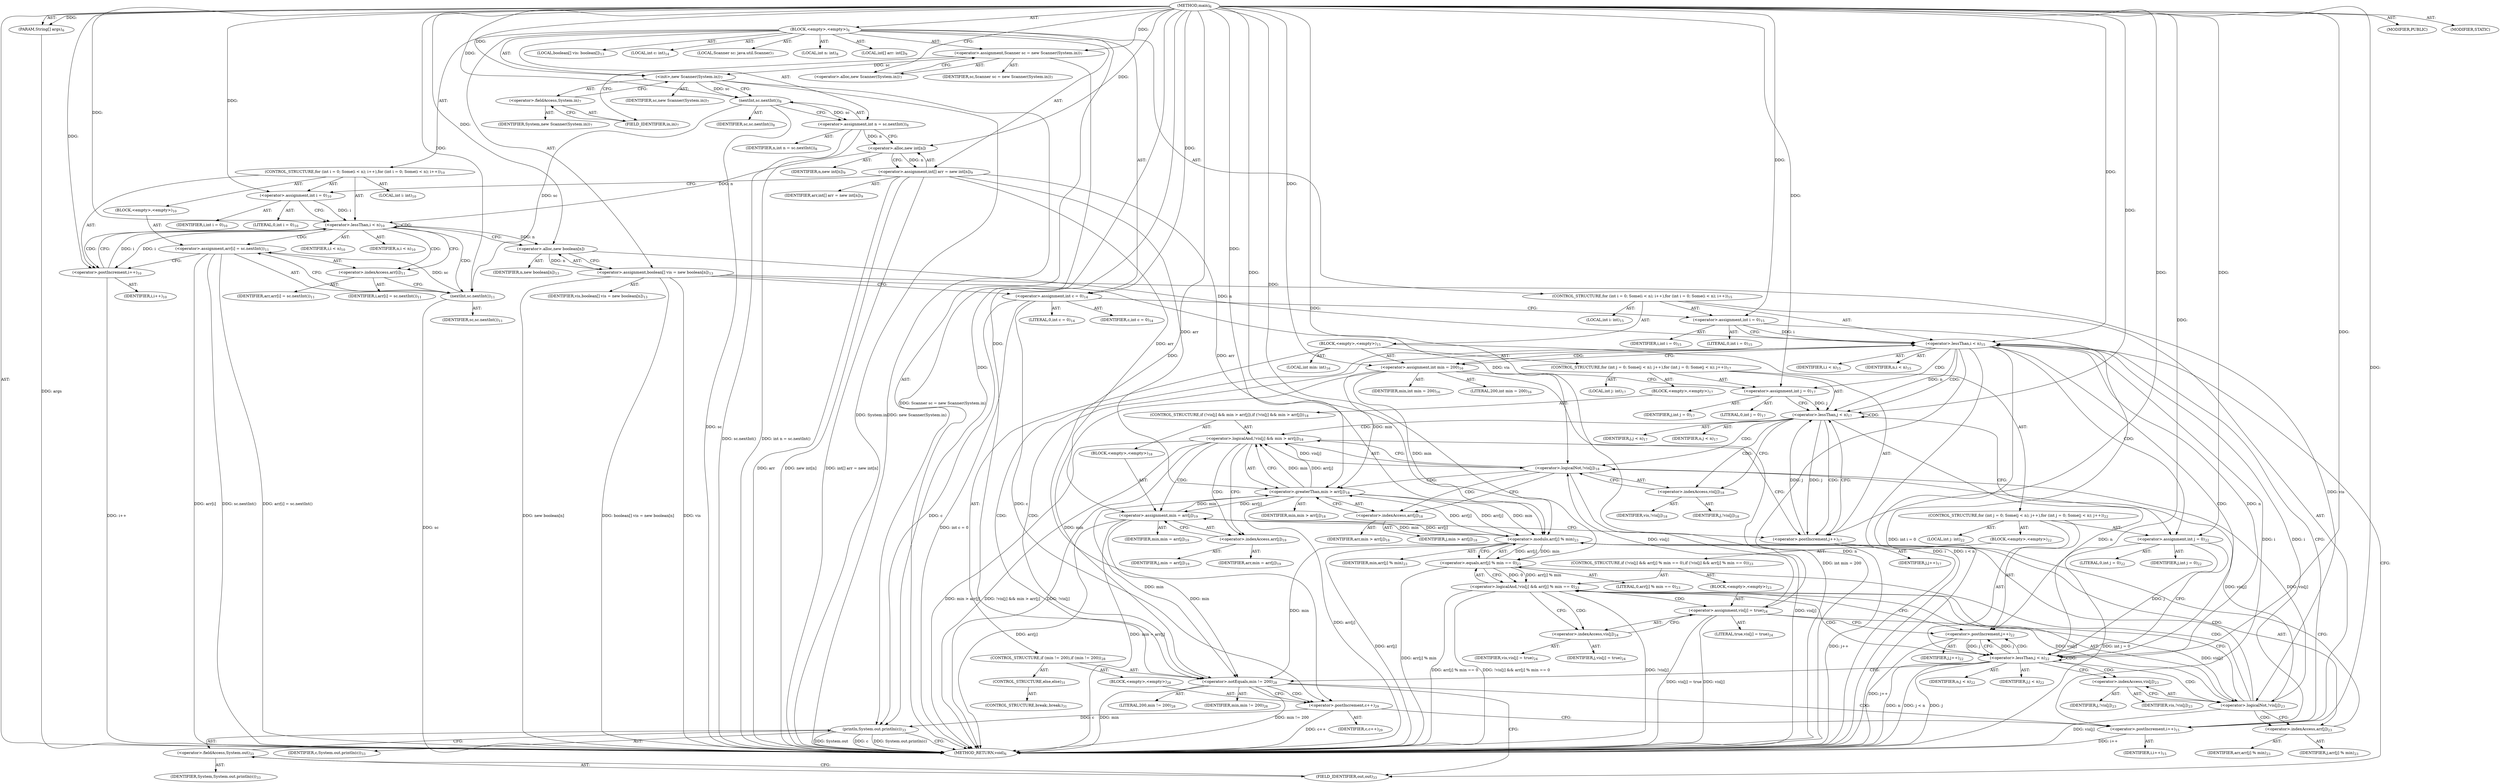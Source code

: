 digraph "main" {  
"19" [label = <(METHOD,main)<SUB>6</SUB>> ]
"20" [label = <(PARAM,String[] args)<SUB>6</SUB>> ]
"21" [label = <(BLOCK,&lt;empty&gt;,&lt;empty&gt;)<SUB>6</SUB>> ]
"4" [label = <(LOCAL,Scanner sc: java.util.Scanner)<SUB>7</SUB>> ]
"22" [label = <(&lt;operator&gt;.assignment,Scanner sc = new Scanner(System.in))<SUB>7</SUB>> ]
"23" [label = <(IDENTIFIER,sc,Scanner sc = new Scanner(System.in))<SUB>7</SUB>> ]
"24" [label = <(&lt;operator&gt;.alloc,new Scanner(System.in))<SUB>7</SUB>> ]
"25" [label = <(&lt;init&gt;,new Scanner(System.in))<SUB>7</SUB>> ]
"3" [label = <(IDENTIFIER,sc,new Scanner(System.in))<SUB>7</SUB>> ]
"26" [label = <(&lt;operator&gt;.fieldAccess,System.in)<SUB>7</SUB>> ]
"27" [label = <(IDENTIFIER,System,new Scanner(System.in))<SUB>7</SUB>> ]
"28" [label = <(FIELD_IDENTIFIER,in,in)<SUB>7</SUB>> ]
"29" [label = <(LOCAL,int n: int)<SUB>8</SUB>> ]
"30" [label = <(&lt;operator&gt;.assignment,int n = sc.nextInt())<SUB>8</SUB>> ]
"31" [label = <(IDENTIFIER,n,int n = sc.nextInt())<SUB>8</SUB>> ]
"32" [label = <(nextInt,sc.nextInt())<SUB>8</SUB>> ]
"33" [label = <(IDENTIFIER,sc,sc.nextInt())<SUB>8</SUB>> ]
"34" [label = <(LOCAL,int[] arr: int[])<SUB>9</SUB>> ]
"35" [label = <(&lt;operator&gt;.assignment,int[] arr = new int[n])<SUB>9</SUB>> ]
"36" [label = <(IDENTIFIER,arr,int[] arr = new int[n])<SUB>9</SUB>> ]
"37" [label = <(&lt;operator&gt;.alloc,new int[n])> ]
"38" [label = <(IDENTIFIER,n,new int[n])<SUB>9</SUB>> ]
"39" [label = <(CONTROL_STRUCTURE,for (int i = 0; Some(i &lt; n); i++),for (int i = 0; Some(i &lt; n); i++))<SUB>10</SUB>> ]
"40" [label = <(LOCAL,int i: int)<SUB>10</SUB>> ]
"41" [label = <(&lt;operator&gt;.assignment,int i = 0)<SUB>10</SUB>> ]
"42" [label = <(IDENTIFIER,i,int i = 0)<SUB>10</SUB>> ]
"43" [label = <(LITERAL,0,int i = 0)<SUB>10</SUB>> ]
"44" [label = <(&lt;operator&gt;.lessThan,i &lt; n)<SUB>10</SUB>> ]
"45" [label = <(IDENTIFIER,i,i &lt; n)<SUB>10</SUB>> ]
"46" [label = <(IDENTIFIER,n,i &lt; n)<SUB>10</SUB>> ]
"47" [label = <(&lt;operator&gt;.postIncrement,i++)<SUB>10</SUB>> ]
"48" [label = <(IDENTIFIER,i,i++)<SUB>10</SUB>> ]
"49" [label = <(BLOCK,&lt;empty&gt;,&lt;empty&gt;)<SUB>10</SUB>> ]
"50" [label = <(&lt;operator&gt;.assignment,arr[i] = sc.nextInt())<SUB>11</SUB>> ]
"51" [label = <(&lt;operator&gt;.indexAccess,arr[i])<SUB>11</SUB>> ]
"52" [label = <(IDENTIFIER,arr,arr[i] = sc.nextInt())<SUB>11</SUB>> ]
"53" [label = <(IDENTIFIER,i,arr[i] = sc.nextInt())<SUB>11</SUB>> ]
"54" [label = <(nextInt,sc.nextInt())<SUB>11</SUB>> ]
"55" [label = <(IDENTIFIER,sc,sc.nextInt())<SUB>11</SUB>> ]
"56" [label = <(LOCAL,boolean[] vis: boolean[])<SUB>13</SUB>> ]
"57" [label = <(&lt;operator&gt;.assignment,boolean[] vis = new boolean[n])<SUB>13</SUB>> ]
"58" [label = <(IDENTIFIER,vis,boolean[] vis = new boolean[n])<SUB>13</SUB>> ]
"59" [label = <(&lt;operator&gt;.alloc,new boolean[n])> ]
"60" [label = <(IDENTIFIER,n,new boolean[n])<SUB>13</SUB>> ]
"61" [label = <(LOCAL,int c: int)<SUB>14</SUB>> ]
"62" [label = <(&lt;operator&gt;.assignment,int c = 0)<SUB>14</SUB>> ]
"63" [label = <(IDENTIFIER,c,int c = 0)<SUB>14</SUB>> ]
"64" [label = <(LITERAL,0,int c = 0)<SUB>14</SUB>> ]
"65" [label = <(CONTROL_STRUCTURE,for (int i = 0; Some(i &lt; n); i++),for (int i = 0; Some(i &lt; n); i++))<SUB>15</SUB>> ]
"66" [label = <(LOCAL,int i: int)<SUB>15</SUB>> ]
"67" [label = <(&lt;operator&gt;.assignment,int i = 0)<SUB>15</SUB>> ]
"68" [label = <(IDENTIFIER,i,int i = 0)<SUB>15</SUB>> ]
"69" [label = <(LITERAL,0,int i = 0)<SUB>15</SUB>> ]
"70" [label = <(&lt;operator&gt;.lessThan,i &lt; n)<SUB>15</SUB>> ]
"71" [label = <(IDENTIFIER,i,i &lt; n)<SUB>15</SUB>> ]
"72" [label = <(IDENTIFIER,n,i &lt; n)<SUB>15</SUB>> ]
"73" [label = <(&lt;operator&gt;.postIncrement,i++)<SUB>15</SUB>> ]
"74" [label = <(IDENTIFIER,i,i++)<SUB>15</SUB>> ]
"75" [label = <(BLOCK,&lt;empty&gt;,&lt;empty&gt;)<SUB>15</SUB>> ]
"76" [label = <(LOCAL,int min: int)<SUB>16</SUB>> ]
"77" [label = <(&lt;operator&gt;.assignment,int min = 200)<SUB>16</SUB>> ]
"78" [label = <(IDENTIFIER,min,int min = 200)<SUB>16</SUB>> ]
"79" [label = <(LITERAL,200,int min = 200)<SUB>16</SUB>> ]
"80" [label = <(CONTROL_STRUCTURE,for (int j = 0; Some(j &lt; n); j++),for (int j = 0; Some(j &lt; n); j++))<SUB>17</SUB>> ]
"81" [label = <(LOCAL,int j: int)<SUB>17</SUB>> ]
"82" [label = <(&lt;operator&gt;.assignment,int j = 0)<SUB>17</SUB>> ]
"83" [label = <(IDENTIFIER,j,int j = 0)<SUB>17</SUB>> ]
"84" [label = <(LITERAL,0,int j = 0)<SUB>17</SUB>> ]
"85" [label = <(&lt;operator&gt;.lessThan,j &lt; n)<SUB>17</SUB>> ]
"86" [label = <(IDENTIFIER,j,j &lt; n)<SUB>17</SUB>> ]
"87" [label = <(IDENTIFIER,n,j &lt; n)<SUB>17</SUB>> ]
"88" [label = <(&lt;operator&gt;.postIncrement,j++)<SUB>17</SUB>> ]
"89" [label = <(IDENTIFIER,j,j++)<SUB>17</SUB>> ]
"90" [label = <(BLOCK,&lt;empty&gt;,&lt;empty&gt;)<SUB>17</SUB>> ]
"91" [label = <(CONTROL_STRUCTURE,if (!vis[j] &amp;&amp; min &gt; arr[j]),if (!vis[j] &amp;&amp; min &gt; arr[j]))<SUB>18</SUB>> ]
"92" [label = <(&lt;operator&gt;.logicalAnd,!vis[j] &amp;&amp; min &gt; arr[j])<SUB>18</SUB>> ]
"93" [label = <(&lt;operator&gt;.logicalNot,!vis[j])<SUB>18</SUB>> ]
"94" [label = <(&lt;operator&gt;.indexAccess,vis[j])<SUB>18</SUB>> ]
"95" [label = <(IDENTIFIER,vis,!vis[j])<SUB>18</SUB>> ]
"96" [label = <(IDENTIFIER,j,!vis[j])<SUB>18</SUB>> ]
"97" [label = <(&lt;operator&gt;.greaterThan,min &gt; arr[j])<SUB>18</SUB>> ]
"98" [label = <(IDENTIFIER,min,min &gt; arr[j])<SUB>18</SUB>> ]
"99" [label = <(&lt;operator&gt;.indexAccess,arr[j])<SUB>18</SUB>> ]
"100" [label = <(IDENTIFIER,arr,min &gt; arr[j])<SUB>18</SUB>> ]
"101" [label = <(IDENTIFIER,j,min &gt; arr[j])<SUB>18</SUB>> ]
"102" [label = <(BLOCK,&lt;empty&gt;,&lt;empty&gt;)<SUB>18</SUB>> ]
"103" [label = <(&lt;operator&gt;.assignment,min = arr[j])<SUB>19</SUB>> ]
"104" [label = <(IDENTIFIER,min,min = arr[j])<SUB>19</SUB>> ]
"105" [label = <(&lt;operator&gt;.indexAccess,arr[j])<SUB>19</SUB>> ]
"106" [label = <(IDENTIFIER,arr,min = arr[j])<SUB>19</SUB>> ]
"107" [label = <(IDENTIFIER,j,min = arr[j])<SUB>19</SUB>> ]
"108" [label = <(CONTROL_STRUCTURE,for (int j = 0; Some(j &lt; n); j++),for (int j = 0; Some(j &lt; n); j++))<SUB>22</SUB>> ]
"109" [label = <(LOCAL,int j: int)<SUB>22</SUB>> ]
"110" [label = <(&lt;operator&gt;.assignment,int j = 0)<SUB>22</SUB>> ]
"111" [label = <(IDENTIFIER,j,int j = 0)<SUB>22</SUB>> ]
"112" [label = <(LITERAL,0,int j = 0)<SUB>22</SUB>> ]
"113" [label = <(&lt;operator&gt;.lessThan,j &lt; n)<SUB>22</SUB>> ]
"114" [label = <(IDENTIFIER,j,j &lt; n)<SUB>22</SUB>> ]
"115" [label = <(IDENTIFIER,n,j &lt; n)<SUB>22</SUB>> ]
"116" [label = <(&lt;operator&gt;.postIncrement,j++)<SUB>22</SUB>> ]
"117" [label = <(IDENTIFIER,j,j++)<SUB>22</SUB>> ]
"118" [label = <(BLOCK,&lt;empty&gt;,&lt;empty&gt;)<SUB>22</SUB>> ]
"119" [label = <(CONTROL_STRUCTURE,if (!vis[j] &amp;&amp; arr[j] % min == 0),if (!vis[j] &amp;&amp; arr[j] % min == 0))<SUB>23</SUB>> ]
"120" [label = <(&lt;operator&gt;.logicalAnd,!vis[j] &amp;&amp; arr[j] % min == 0)<SUB>23</SUB>> ]
"121" [label = <(&lt;operator&gt;.logicalNot,!vis[j])<SUB>23</SUB>> ]
"122" [label = <(&lt;operator&gt;.indexAccess,vis[j])<SUB>23</SUB>> ]
"123" [label = <(IDENTIFIER,vis,!vis[j])<SUB>23</SUB>> ]
"124" [label = <(IDENTIFIER,j,!vis[j])<SUB>23</SUB>> ]
"125" [label = <(&lt;operator&gt;.equals,arr[j] % min == 0)<SUB>23</SUB>> ]
"126" [label = <(&lt;operator&gt;.modulo,arr[j] % min)<SUB>23</SUB>> ]
"127" [label = <(&lt;operator&gt;.indexAccess,arr[j])<SUB>23</SUB>> ]
"128" [label = <(IDENTIFIER,arr,arr[j] % min)<SUB>23</SUB>> ]
"129" [label = <(IDENTIFIER,j,arr[j] % min)<SUB>23</SUB>> ]
"130" [label = <(IDENTIFIER,min,arr[j] % min)<SUB>23</SUB>> ]
"131" [label = <(LITERAL,0,arr[j] % min == 0)<SUB>23</SUB>> ]
"132" [label = <(BLOCK,&lt;empty&gt;,&lt;empty&gt;)<SUB>23</SUB>> ]
"133" [label = <(&lt;operator&gt;.assignment,vis[j] = true)<SUB>24</SUB>> ]
"134" [label = <(&lt;operator&gt;.indexAccess,vis[j])<SUB>24</SUB>> ]
"135" [label = <(IDENTIFIER,vis,vis[j] = true)<SUB>24</SUB>> ]
"136" [label = <(IDENTIFIER,j,vis[j] = true)<SUB>24</SUB>> ]
"137" [label = <(LITERAL,true,vis[j] = true)<SUB>24</SUB>> ]
"138" [label = <(CONTROL_STRUCTURE,if (min != 200),if (min != 200))<SUB>28</SUB>> ]
"139" [label = <(&lt;operator&gt;.notEquals,min != 200)<SUB>28</SUB>> ]
"140" [label = <(IDENTIFIER,min,min != 200)<SUB>28</SUB>> ]
"141" [label = <(LITERAL,200,min != 200)<SUB>28</SUB>> ]
"142" [label = <(BLOCK,&lt;empty&gt;,&lt;empty&gt;)<SUB>28</SUB>> ]
"143" [label = <(&lt;operator&gt;.postIncrement,c++)<SUB>29</SUB>> ]
"144" [label = <(IDENTIFIER,c,c++)<SUB>29</SUB>> ]
"145" [label = <(CONTROL_STRUCTURE,else,else)<SUB>31</SUB>> ]
"146" [label = <(CONTROL_STRUCTURE,break;,break;)<SUB>31</SUB>> ]
"147" [label = <(println,System.out.println(c))<SUB>33</SUB>> ]
"148" [label = <(&lt;operator&gt;.fieldAccess,System.out)<SUB>33</SUB>> ]
"149" [label = <(IDENTIFIER,System,System.out.println(c))<SUB>33</SUB>> ]
"150" [label = <(FIELD_IDENTIFIER,out,out)<SUB>33</SUB>> ]
"151" [label = <(IDENTIFIER,c,System.out.println(c))<SUB>33</SUB>> ]
"152" [label = <(MODIFIER,PUBLIC)> ]
"153" [label = <(MODIFIER,STATIC)> ]
"154" [label = <(METHOD_RETURN,void)<SUB>6</SUB>> ]
  "19" -> "20"  [ label = "AST: "] 
  "19" -> "21"  [ label = "AST: "] 
  "19" -> "152"  [ label = "AST: "] 
  "19" -> "153"  [ label = "AST: "] 
  "19" -> "154"  [ label = "AST: "] 
  "21" -> "4"  [ label = "AST: "] 
  "21" -> "22"  [ label = "AST: "] 
  "21" -> "25"  [ label = "AST: "] 
  "21" -> "29"  [ label = "AST: "] 
  "21" -> "30"  [ label = "AST: "] 
  "21" -> "34"  [ label = "AST: "] 
  "21" -> "35"  [ label = "AST: "] 
  "21" -> "39"  [ label = "AST: "] 
  "21" -> "56"  [ label = "AST: "] 
  "21" -> "57"  [ label = "AST: "] 
  "21" -> "61"  [ label = "AST: "] 
  "21" -> "62"  [ label = "AST: "] 
  "21" -> "65"  [ label = "AST: "] 
  "21" -> "147"  [ label = "AST: "] 
  "22" -> "23"  [ label = "AST: "] 
  "22" -> "24"  [ label = "AST: "] 
  "25" -> "3"  [ label = "AST: "] 
  "25" -> "26"  [ label = "AST: "] 
  "26" -> "27"  [ label = "AST: "] 
  "26" -> "28"  [ label = "AST: "] 
  "30" -> "31"  [ label = "AST: "] 
  "30" -> "32"  [ label = "AST: "] 
  "32" -> "33"  [ label = "AST: "] 
  "35" -> "36"  [ label = "AST: "] 
  "35" -> "37"  [ label = "AST: "] 
  "37" -> "38"  [ label = "AST: "] 
  "39" -> "40"  [ label = "AST: "] 
  "39" -> "41"  [ label = "AST: "] 
  "39" -> "44"  [ label = "AST: "] 
  "39" -> "47"  [ label = "AST: "] 
  "39" -> "49"  [ label = "AST: "] 
  "41" -> "42"  [ label = "AST: "] 
  "41" -> "43"  [ label = "AST: "] 
  "44" -> "45"  [ label = "AST: "] 
  "44" -> "46"  [ label = "AST: "] 
  "47" -> "48"  [ label = "AST: "] 
  "49" -> "50"  [ label = "AST: "] 
  "50" -> "51"  [ label = "AST: "] 
  "50" -> "54"  [ label = "AST: "] 
  "51" -> "52"  [ label = "AST: "] 
  "51" -> "53"  [ label = "AST: "] 
  "54" -> "55"  [ label = "AST: "] 
  "57" -> "58"  [ label = "AST: "] 
  "57" -> "59"  [ label = "AST: "] 
  "59" -> "60"  [ label = "AST: "] 
  "62" -> "63"  [ label = "AST: "] 
  "62" -> "64"  [ label = "AST: "] 
  "65" -> "66"  [ label = "AST: "] 
  "65" -> "67"  [ label = "AST: "] 
  "65" -> "70"  [ label = "AST: "] 
  "65" -> "73"  [ label = "AST: "] 
  "65" -> "75"  [ label = "AST: "] 
  "67" -> "68"  [ label = "AST: "] 
  "67" -> "69"  [ label = "AST: "] 
  "70" -> "71"  [ label = "AST: "] 
  "70" -> "72"  [ label = "AST: "] 
  "73" -> "74"  [ label = "AST: "] 
  "75" -> "76"  [ label = "AST: "] 
  "75" -> "77"  [ label = "AST: "] 
  "75" -> "80"  [ label = "AST: "] 
  "75" -> "108"  [ label = "AST: "] 
  "75" -> "138"  [ label = "AST: "] 
  "77" -> "78"  [ label = "AST: "] 
  "77" -> "79"  [ label = "AST: "] 
  "80" -> "81"  [ label = "AST: "] 
  "80" -> "82"  [ label = "AST: "] 
  "80" -> "85"  [ label = "AST: "] 
  "80" -> "88"  [ label = "AST: "] 
  "80" -> "90"  [ label = "AST: "] 
  "82" -> "83"  [ label = "AST: "] 
  "82" -> "84"  [ label = "AST: "] 
  "85" -> "86"  [ label = "AST: "] 
  "85" -> "87"  [ label = "AST: "] 
  "88" -> "89"  [ label = "AST: "] 
  "90" -> "91"  [ label = "AST: "] 
  "91" -> "92"  [ label = "AST: "] 
  "91" -> "102"  [ label = "AST: "] 
  "92" -> "93"  [ label = "AST: "] 
  "92" -> "97"  [ label = "AST: "] 
  "93" -> "94"  [ label = "AST: "] 
  "94" -> "95"  [ label = "AST: "] 
  "94" -> "96"  [ label = "AST: "] 
  "97" -> "98"  [ label = "AST: "] 
  "97" -> "99"  [ label = "AST: "] 
  "99" -> "100"  [ label = "AST: "] 
  "99" -> "101"  [ label = "AST: "] 
  "102" -> "103"  [ label = "AST: "] 
  "103" -> "104"  [ label = "AST: "] 
  "103" -> "105"  [ label = "AST: "] 
  "105" -> "106"  [ label = "AST: "] 
  "105" -> "107"  [ label = "AST: "] 
  "108" -> "109"  [ label = "AST: "] 
  "108" -> "110"  [ label = "AST: "] 
  "108" -> "113"  [ label = "AST: "] 
  "108" -> "116"  [ label = "AST: "] 
  "108" -> "118"  [ label = "AST: "] 
  "110" -> "111"  [ label = "AST: "] 
  "110" -> "112"  [ label = "AST: "] 
  "113" -> "114"  [ label = "AST: "] 
  "113" -> "115"  [ label = "AST: "] 
  "116" -> "117"  [ label = "AST: "] 
  "118" -> "119"  [ label = "AST: "] 
  "119" -> "120"  [ label = "AST: "] 
  "119" -> "132"  [ label = "AST: "] 
  "120" -> "121"  [ label = "AST: "] 
  "120" -> "125"  [ label = "AST: "] 
  "121" -> "122"  [ label = "AST: "] 
  "122" -> "123"  [ label = "AST: "] 
  "122" -> "124"  [ label = "AST: "] 
  "125" -> "126"  [ label = "AST: "] 
  "125" -> "131"  [ label = "AST: "] 
  "126" -> "127"  [ label = "AST: "] 
  "126" -> "130"  [ label = "AST: "] 
  "127" -> "128"  [ label = "AST: "] 
  "127" -> "129"  [ label = "AST: "] 
  "132" -> "133"  [ label = "AST: "] 
  "133" -> "134"  [ label = "AST: "] 
  "133" -> "137"  [ label = "AST: "] 
  "134" -> "135"  [ label = "AST: "] 
  "134" -> "136"  [ label = "AST: "] 
  "138" -> "139"  [ label = "AST: "] 
  "138" -> "142"  [ label = "AST: "] 
  "138" -> "145"  [ label = "AST: "] 
  "139" -> "140"  [ label = "AST: "] 
  "139" -> "141"  [ label = "AST: "] 
  "142" -> "143"  [ label = "AST: "] 
  "143" -> "144"  [ label = "AST: "] 
  "145" -> "146"  [ label = "AST: "] 
  "147" -> "148"  [ label = "AST: "] 
  "147" -> "151"  [ label = "AST: "] 
  "148" -> "149"  [ label = "AST: "] 
  "148" -> "150"  [ label = "AST: "] 
  "22" -> "28"  [ label = "CFG: "] 
  "25" -> "32"  [ label = "CFG: "] 
  "30" -> "37"  [ label = "CFG: "] 
  "35" -> "41"  [ label = "CFG: "] 
  "57" -> "62"  [ label = "CFG: "] 
  "62" -> "67"  [ label = "CFG: "] 
  "147" -> "154"  [ label = "CFG: "] 
  "24" -> "22"  [ label = "CFG: "] 
  "26" -> "25"  [ label = "CFG: "] 
  "32" -> "30"  [ label = "CFG: "] 
  "37" -> "35"  [ label = "CFG: "] 
  "41" -> "44"  [ label = "CFG: "] 
  "44" -> "51"  [ label = "CFG: "] 
  "44" -> "59"  [ label = "CFG: "] 
  "47" -> "44"  [ label = "CFG: "] 
  "59" -> "57"  [ label = "CFG: "] 
  "67" -> "70"  [ label = "CFG: "] 
  "70" -> "77"  [ label = "CFG: "] 
  "70" -> "150"  [ label = "CFG: "] 
  "73" -> "70"  [ label = "CFG: "] 
  "148" -> "147"  [ label = "CFG: "] 
  "28" -> "26"  [ label = "CFG: "] 
  "50" -> "47"  [ label = "CFG: "] 
  "77" -> "82"  [ label = "CFG: "] 
  "150" -> "148"  [ label = "CFG: "] 
  "51" -> "54"  [ label = "CFG: "] 
  "54" -> "50"  [ label = "CFG: "] 
  "82" -> "85"  [ label = "CFG: "] 
  "85" -> "94"  [ label = "CFG: "] 
  "85" -> "110"  [ label = "CFG: "] 
  "88" -> "85"  [ label = "CFG: "] 
  "110" -> "113"  [ label = "CFG: "] 
  "113" -> "122"  [ label = "CFG: "] 
  "113" -> "139"  [ label = "CFG: "] 
  "116" -> "113"  [ label = "CFG: "] 
  "139" -> "143"  [ label = "CFG: "] 
  "139" -> "150"  [ label = "CFG: "] 
  "143" -> "73"  [ label = "CFG: "] 
  "92" -> "105"  [ label = "CFG: "] 
  "92" -> "88"  [ label = "CFG: "] 
  "120" -> "134"  [ label = "CFG: "] 
  "120" -> "116"  [ label = "CFG: "] 
  "93" -> "92"  [ label = "CFG: "] 
  "93" -> "99"  [ label = "CFG: "] 
  "97" -> "92"  [ label = "CFG: "] 
  "103" -> "88"  [ label = "CFG: "] 
  "121" -> "120"  [ label = "CFG: "] 
  "121" -> "127"  [ label = "CFG: "] 
  "125" -> "120"  [ label = "CFG: "] 
  "133" -> "116"  [ label = "CFG: "] 
  "94" -> "93"  [ label = "CFG: "] 
  "99" -> "97"  [ label = "CFG: "] 
  "105" -> "103"  [ label = "CFG: "] 
  "122" -> "121"  [ label = "CFG: "] 
  "126" -> "125"  [ label = "CFG: "] 
  "134" -> "133"  [ label = "CFG: "] 
  "127" -> "126"  [ label = "CFG: "] 
  "19" -> "24"  [ label = "CFG: "] 
  "20" -> "154"  [ label = "DDG: args"] 
  "22" -> "154"  [ label = "DDG: Scanner sc = new Scanner(System.in)"] 
  "25" -> "154"  [ label = "DDG: System.in"] 
  "25" -> "154"  [ label = "DDG: new Scanner(System.in)"] 
  "32" -> "154"  [ label = "DDG: sc"] 
  "30" -> "154"  [ label = "DDG: sc.nextInt()"] 
  "30" -> "154"  [ label = "DDG: int n = sc.nextInt()"] 
  "35" -> "154"  [ label = "DDG: arr"] 
  "35" -> "154"  [ label = "DDG: new int[n]"] 
  "35" -> "154"  [ label = "DDG: int[] arr = new int[n]"] 
  "57" -> "154"  [ label = "DDG: vis"] 
  "57" -> "154"  [ label = "DDG: new boolean[n]"] 
  "57" -> "154"  [ label = "DDG: boolean[] vis = new boolean[n]"] 
  "62" -> "154"  [ label = "DDG: int c = 0"] 
  "67" -> "154"  [ label = "DDG: int i = 0"] 
  "70" -> "154"  [ label = "DDG: i"] 
  "70" -> "154"  [ label = "DDG: n"] 
  "70" -> "154"  [ label = "DDG: i &lt; n"] 
  "77" -> "154"  [ label = "DDG: int min = 200"] 
  "110" -> "154"  [ label = "DDG: int j = 0"] 
  "113" -> "154"  [ label = "DDG: j"] 
  "113" -> "154"  [ label = "DDG: n"] 
  "113" -> "154"  [ label = "DDG: j &lt; n"] 
  "139" -> "154"  [ label = "DDG: min"] 
  "139" -> "154"  [ label = "DDG: min != 200"] 
  "147" -> "154"  [ label = "DDG: System.out"] 
  "147" -> "154"  [ label = "DDG: c"] 
  "147" -> "154"  [ label = "DDG: System.out.println(c)"] 
  "143" -> "154"  [ label = "DDG: c++"] 
  "73" -> "154"  [ label = "DDG: i++"] 
  "121" -> "154"  [ label = "DDG: vis[j]"] 
  "120" -> "154"  [ label = "DDG: !vis[j]"] 
  "126" -> "154"  [ label = "DDG: arr[j]"] 
  "125" -> "154"  [ label = "DDG: arr[j] % min"] 
  "120" -> "154"  [ label = "DDG: arr[j] % min == 0"] 
  "120" -> "154"  [ label = "DDG: !vis[j] &amp;&amp; arr[j] % min == 0"] 
  "133" -> "154"  [ label = "DDG: vis[j]"] 
  "133" -> "154"  [ label = "DDG: vis[j] = true"] 
  "116" -> "154"  [ label = "DDG: j++"] 
  "93" -> "154"  [ label = "DDG: vis[j]"] 
  "92" -> "154"  [ label = "DDG: !vis[j]"] 
  "97" -> "154"  [ label = "DDG: arr[j]"] 
  "92" -> "154"  [ label = "DDG: min &gt; arr[j]"] 
  "92" -> "154"  [ label = "DDG: !vis[j] &amp;&amp; min &gt; arr[j]"] 
  "103" -> "154"  [ label = "DDG: arr[j]"] 
  "103" -> "154"  [ label = "DDG: min = arr[j]"] 
  "88" -> "154"  [ label = "DDG: j++"] 
  "50" -> "154"  [ label = "DDG: arr[i]"] 
  "54" -> "154"  [ label = "DDG: sc"] 
  "50" -> "154"  [ label = "DDG: sc.nextInt()"] 
  "50" -> "154"  [ label = "DDG: arr[i] = sc.nextInt()"] 
  "47" -> "154"  [ label = "DDG: i++"] 
  "19" -> "20"  [ label = "DDG: "] 
  "19" -> "22"  [ label = "DDG: "] 
  "32" -> "30"  [ label = "DDG: sc"] 
  "37" -> "35"  [ label = "DDG: n"] 
  "59" -> "57"  [ label = "DDG: n"] 
  "19" -> "62"  [ label = "DDG: "] 
  "22" -> "25"  [ label = "DDG: sc"] 
  "19" -> "25"  [ label = "DDG: "] 
  "19" -> "41"  [ label = "DDG: "] 
  "19" -> "67"  [ label = "DDG: "] 
  "62" -> "147"  [ label = "DDG: c"] 
  "143" -> "147"  [ label = "DDG: c"] 
  "19" -> "147"  [ label = "DDG: "] 
  "25" -> "32"  [ label = "DDG: sc"] 
  "19" -> "32"  [ label = "DDG: "] 
  "30" -> "37"  [ label = "DDG: n"] 
  "19" -> "37"  [ label = "DDG: "] 
  "41" -> "44"  [ label = "DDG: i"] 
  "47" -> "44"  [ label = "DDG: i"] 
  "19" -> "44"  [ label = "DDG: "] 
  "37" -> "44"  [ label = "DDG: n"] 
  "44" -> "47"  [ label = "DDG: i"] 
  "19" -> "47"  [ label = "DDG: "] 
  "54" -> "50"  [ label = "DDG: sc"] 
  "44" -> "59"  [ label = "DDG: n"] 
  "19" -> "59"  [ label = "DDG: "] 
  "67" -> "70"  [ label = "DDG: i"] 
  "73" -> "70"  [ label = "DDG: i"] 
  "19" -> "70"  [ label = "DDG: "] 
  "59" -> "70"  [ label = "DDG: n"] 
  "113" -> "70"  [ label = "DDG: n"] 
  "70" -> "73"  [ label = "DDG: i"] 
  "19" -> "73"  [ label = "DDG: "] 
  "19" -> "77"  [ label = "DDG: "] 
  "19" -> "82"  [ label = "DDG: "] 
  "19" -> "110"  [ label = "DDG: "] 
  "32" -> "54"  [ label = "DDG: sc"] 
  "19" -> "54"  [ label = "DDG: "] 
  "82" -> "85"  [ label = "DDG: j"] 
  "88" -> "85"  [ label = "DDG: j"] 
  "19" -> "85"  [ label = "DDG: "] 
  "70" -> "85"  [ label = "DDG: n"] 
  "85" -> "88"  [ label = "DDG: j"] 
  "19" -> "88"  [ label = "DDG: "] 
  "110" -> "113"  [ label = "DDG: j"] 
  "116" -> "113"  [ label = "DDG: j"] 
  "19" -> "113"  [ label = "DDG: "] 
  "85" -> "113"  [ label = "DDG: n"] 
  "113" -> "116"  [ label = "DDG: j"] 
  "19" -> "116"  [ label = "DDG: "] 
  "77" -> "139"  [ label = "DDG: min"] 
  "126" -> "139"  [ label = "DDG: min"] 
  "97" -> "139"  [ label = "DDG: min"] 
  "103" -> "139"  [ label = "DDG: min"] 
  "19" -> "139"  [ label = "DDG: "] 
  "62" -> "143"  [ label = "DDG: c"] 
  "19" -> "143"  [ label = "DDG: "] 
  "93" -> "92"  [ label = "DDG: vis[j]"] 
  "97" -> "92"  [ label = "DDG: min"] 
  "97" -> "92"  [ label = "DDG: arr[j]"] 
  "35" -> "103"  [ label = "DDG: arr"] 
  "126" -> "103"  [ label = "DDG: arr[j]"] 
  "97" -> "103"  [ label = "DDG: arr[j]"] 
  "121" -> "120"  [ label = "DDG: vis[j]"] 
  "125" -> "120"  [ label = "DDG: arr[j] % min"] 
  "125" -> "120"  [ label = "DDG: 0"] 
  "19" -> "133"  [ label = "DDG: "] 
  "57" -> "93"  [ label = "DDG: vis"] 
  "121" -> "93"  [ label = "DDG: vis[j]"] 
  "133" -> "93"  [ label = "DDG: vis[j]"] 
  "77" -> "97"  [ label = "DDG: min"] 
  "103" -> "97"  [ label = "DDG: min"] 
  "19" -> "97"  [ label = "DDG: "] 
  "35" -> "97"  [ label = "DDG: arr"] 
  "126" -> "97"  [ label = "DDG: arr[j]"] 
  "57" -> "121"  [ label = "DDG: vis"] 
  "133" -> "121"  [ label = "DDG: vis[j]"] 
  "93" -> "121"  [ label = "DDG: vis[j]"] 
  "126" -> "125"  [ label = "DDG: arr[j]"] 
  "126" -> "125"  [ label = "DDG: min"] 
  "19" -> "125"  [ label = "DDG: "] 
  "35" -> "126"  [ label = "DDG: arr"] 
  "97" -> "126"  [ label = "DDG: arr[j]"] 
  "77" -> "126"  [ label = "DDG: min"] 
  "97" -> "126"  [ label = "DDG: min"] 
  "103" -> "126"  [ label = "DDG: min"] 
  "19" -> "126"  [ label = "DDG: "] 
  "44" -> "47"  [ label = "CDG: "] 
  "44" -> "51"  [ label = "CDG: "] 
  "44" -> "50"  [ label = "CDG: "] 
  "44" -> "44"  [ label = "CDG: "] 
  "44" -> "54"  [ label = "CDG: "] 
  "70" -> "77"  [ label = "CDG: "] 
  "70" -> "113"  [ label = "CDG: "] 
  "70" -> "85"  [ label = "CDG: "] 
  "70" -> "82"  [ label = "CDG: "] 
  "70" -> "110"  [ label = "CDG: "] 
  "70" -> "139"  [ label = "CDG: "] 
  "85" -> "94"  [ label = "CDG: "] 
  "85" -> "85"  [ label = "CDG: "] 
  "85" -> "92"  [ label = "CDG: "] 
  "85" -> "93"  [ label = "CDG: "] 
  "85" -> "88"  [ label = "CDG: "] 
  "113" -> "120"  [ label = "CDG: "] 
  "113" -> "113"  [ label = "CDG: "] 
  "113" -> "116"  [ label = "CDG: "] 
  "113" -> "122"  [ label = "CDG: "] 
  "113" -> "121"  [ label = "CDG: "] 
  "139" -> "73"  [ label = "CDG: "] 
  "139" -> "143"  [ label = "CDG: "] 
  "139" -> "70"  [ label = "CDG: "] 
  "92" -> "103"  [ label = "CDG: "] 
  "92" -> "105"  [ label = "CDG: "] 
  "120" -> "134"  [ label = "CDG: "] 
  "120" -> "133"  [ label = "CDG: "] 
  "93" -> "99"  [ label = "CDG: "] 
  "93" -> "97"  [ label = "CDG: "] 
  "121" -> "126"  [ label = "CDG: "] 
  "121" -> "127"  [ label = "CDG: "] 
  "121" -> "125"  [ label = "CDG: "] 
}
